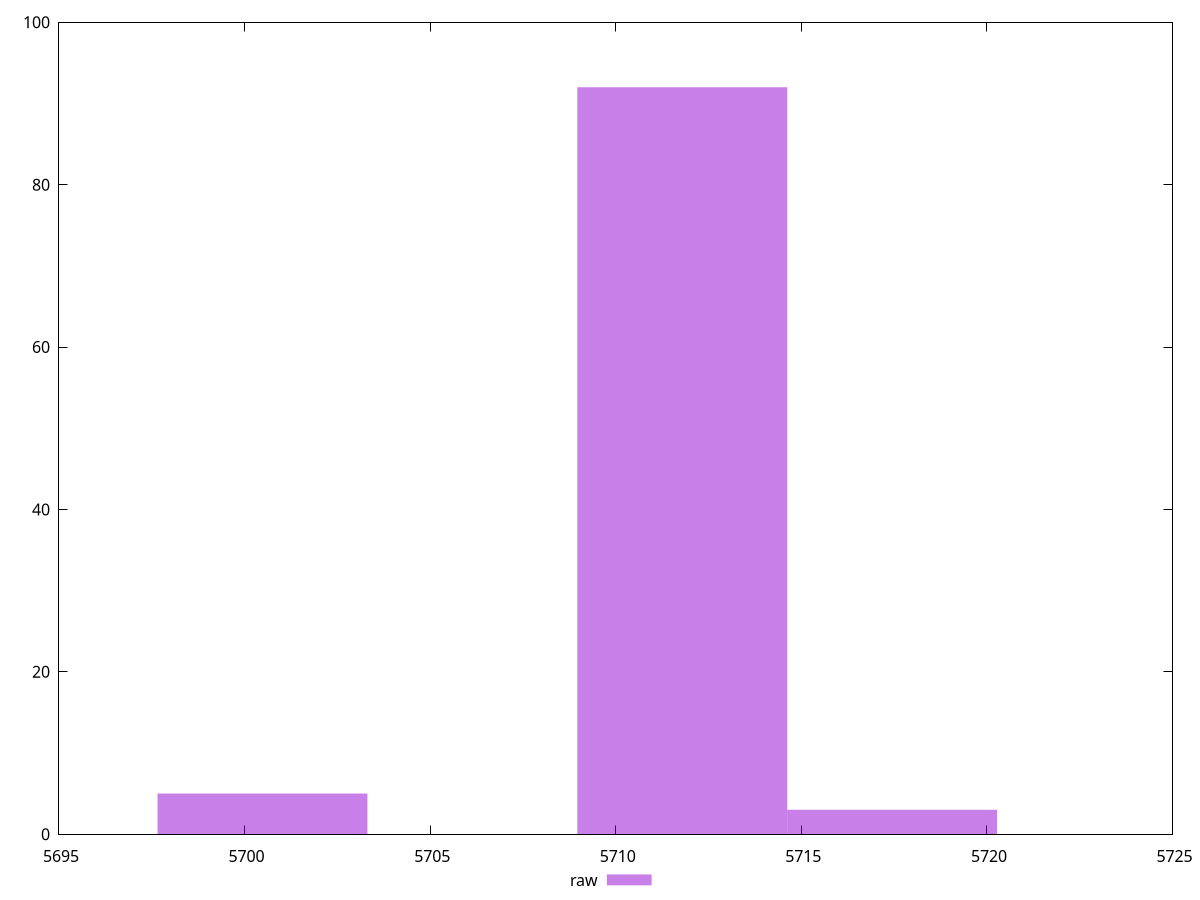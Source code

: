 reset
set terminal svg size 640, 490 enhanced background rgb 'white'
set output "reprap/uses-text-compression/samples/pages+cached+nointeractive/raw/histogram.svg"

$raw <<EOF
5711.792336853183 92
5717.4475767906615 3
5700.481856978226 5
EOF

set key outside below
set boxwidth 5.655239937478399
set yrange [0:100]
set style fill transparent solid 0.5 noborder

plot \
  $raw title "raw" with boxes, \


reset